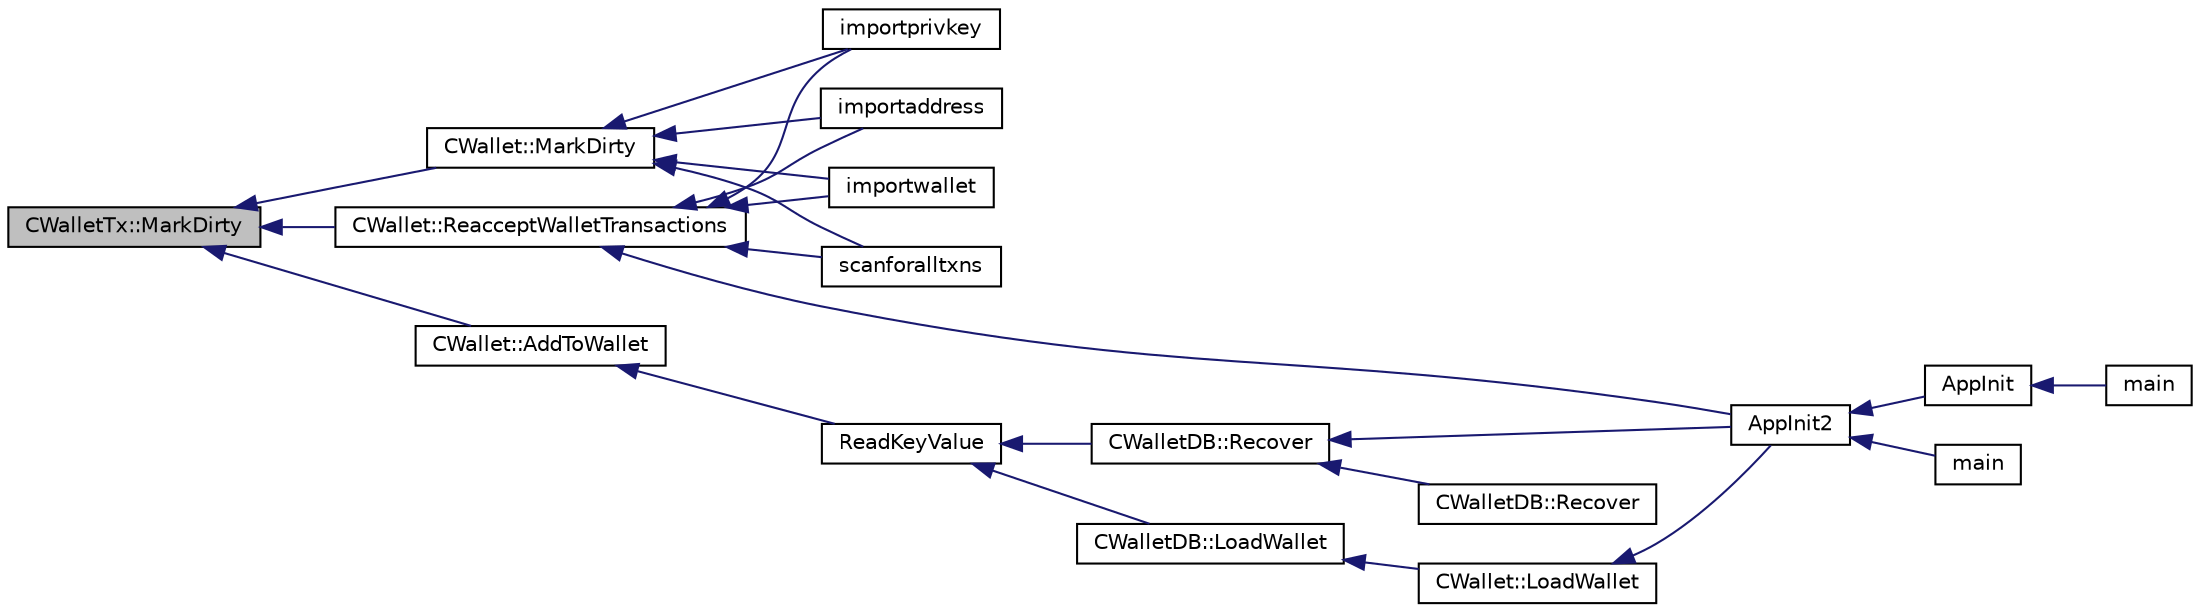 digraph "CWalletTx::MarkDirty"
{
  edge [fontname="Helvetica",fontsize="10",labelfontname="Helvetica",labelfontsize="10"];
  node [fontname="Helvetica",fontsize="10",shape=record];
  rankdir="LR";
  Node716 [label="CWalletTx::MarkDirty",height=0.2,width=0.4,color="black", fillcolor="grey75", style="filled", fontcolor="black"];
  Node716 -> Node717 [dir="back",color="midnightblue",fontsize="10",style="solid",fontname="Helvetica"];
  Node717 [label="CWallet::MarkDirty",height=0.2,width=0.4,color="black", fillcolor="white", style="filled",URL="$d2/de5/class_c_wallet.html#a26fd9a9f48230daf346500d2afb6115e"];
  Node717 -> Node718 [dir="back",color="midnightblue",fontsize="10",style="solid",fontname="Helvetica"];
  Node718 [label="importprivkey",height=0.2,width=0.4,color="black", fillcolor="white", style="filled",URL="$dc/dbf/rpcdump_8cpp.html#a3a6fdb974fce01220a895393d444e981"];
  Node717 -> Node719 [dir="back",color="midnightblue",fontsize="10",style="solid",fontname="Helvetica"];
  Node719 [label="importaddress",height=0.2,width=0.4,color="black", fillcolor="white", style="filled",URL="$dc/dbf/rpcdump_8cpp.html#a457bc572859c8265c72a0afd1a6db56c"];
  Node717 -> Node720 [dir="back",color="midnightblue",fontsize="10",style="solid",fontname="Helvetica"];
  Node720 [label="importwallet",height=0.2,width=0.4,color="black", fillcolor="white", style="filled",URL="$dc/dbf/rpcdump_8cpp.html#a2566d5c9dd1938b74e70398cdb3ac5c1"];
  Node717 -> Node721 [dir="back",color="midnightblue",fontsize="10",style="solid",fontname="Helvetica"];
  Node721 [label="scanforalltxns",height=0.2,width=0.4,color="black", fillcolor="white", style="filled",URL="$df/d1d/rpcwallet_8cpp.html#a798669ad37caa71ddd18f73bc5aa5841"];
  Node716 -> Node722 [dir="back",color="midnightblue",fontsize="10",style="solid",fontname="Helvetica"];
  Node722 [label="CWallet::AddToWallet",height=0.2,width=0.4,color="black", fillcolor="white", style="filled",URL="$d2/de5/class_c_wallet.html#adf34c789fd6eab1eeed22ef16837f558"];
  Node722 -> Node723 [dir="back",color="midnightblue",fontsize="10",style="solid",fontname="Helvetica"];
  Node723 [label="ReadKeyValue",height=0.2,width=0.4,color="black", fillcolor="white", style="filled",URL="$dc/d75/walletdb_8cpp.html#ad1f171cf096f5479805a06fc20480343"];
  Node723 -> Node724 [dir="back",color="midnightblue",fontsize="10",style="solid",fontname="Helvetica"];
  Node724 [label="CWalletDB::LoadWallet",height=0.2,width=0.4,color="black", fillcolor="white", style="filled",URL="$d4/d90/class_c_wallet_d_b.html#a14f26e53502d1a60dd2b034f830acf03"];
  Node724 -> Node725 [dir="back",color="midnightblue",fontsize="10",style="solid",fontname="Helvetica"];
  Node725 [label="CWallet::LoadWallet",height=0.2,width=0.4,color="black", fillcolor="white", style="filled",URL="$d2/de5/class_c_wallet.html#a5d7b244b8ed0cbe24233ee0b6ca3cae0"];
  Node725 -> Node726 [dir="back",color="midnightblue",fontsize="10",style="solid",fontname="Helvetica"];
  Node726 [label="AppInit2",height=0.2,width=0.4,color="black", fillcolor="white", style="filled",URL="$d8/dc0/init_8h.html#a1a4c1bfbf6ba1db77e988b89b9cadfd3",tooltip="Initialize ion. "];
  Node726 -> Node727 [dir="back",color="midnightblue",fontsize="10",style="solid",fontname="Helvetica"];
  Node727 [label="AppInit",height=0.2,width=0.4,color="black", fillcolor="white", style="filled",URL="$d4/d35/iond_8cpp.html#ac59316b767e6984e1285f0531275286b"];
  Node727 -> Node728 [dir="back",color="midnightblue",fontsize="10",style="solid",fontname="Helvetica"];
  Node728 [label="main",height=0.2,width=0.4,color="black", fillcolor="white", style="filled",URL="$d4/d35/iond_8cpp.html#a0ddf1224851353fc92bfbff6f499fa97"];
  Node726 -> Node729 [dir="back",color="midnightblue",fontsize="10",style="solid",fontname="Helvetica"];
  Node729 [label="main",height=0.2,width=0.4,color="black", fillcolor="white", style="filled",URL="$d5/d2d/ion_8cpp.html#a0ddf1224851353fc92bfbff6f499fa97"];
  Node723 -> Node730 [dir="back",color="midnightblue",fontsize="10",style="solid",fontname="Helvetica"];
  Node730 [label="CWalletDB::Recover",height=0.2,width=0.4,color="black", fillcolor="white", style="filled",URL="$d4/d90/class_c_wallet_d_b.html#a3ebeb12f37d9c66512e2bc2903a6854a"];
  Node730 -> Node726 [dir="back",color="midnightblue",fontsize="10",style="solid",fontname="Helvetica"];
  Node730 -> Node731 [dir="back",color="midnightblue",fontsize="10",style="solid",fontname="Helvetica"];
  Node731 [label="CWalletDB::Recover",height=0.2,width=0.4,color="black", fillcolor="white", style="filled",URL="$d4/d90/class_c_wallet_d_b.html#a44388f1c3ee63191dcb78b1001e9390c"];
  Node716 -> Node732 [dir="back",color="midnightblue",fontsize="10",style="solid",fontname="Helvetica"];
  Node732 [label="CWallet::ReacceptWalletTransactions",height=0.2,width=0.4,color="black", fillcolor="white", style="filled",URL="$d2/de5/class_c_wallet.html#a796c23450c8482e10e0c75ae5c1fa8ed"];
  Node732 -> Node726 [dir="back",color="midnightblue",fontsize="10",style="solid",fontname="Helvetica"];
  Node732 -> Node718 [dir="back",color="midnightblue",fontsize="10",style="solid",fontname="Helvetica"];
  Node732 -> Node719 [dir="back",color="midnightblue",fontsize="10",style="solid",fontname="Helvetica"];
  Node732 -> Node720 [dir="back",color="midnightblue",fontsize="10",style="solid",fontname="Helvetica"];
  Node732 -> Node721 [dir="back",color="midnightblue",fontsize="10",style="solid",fontname="Helvetica"];
}

